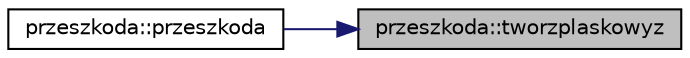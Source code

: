 digraph "przeszkoda::tworzplaskowyz"
{
 // LATEX_PDF_SIZE
  edge [fontname="Helvetica",fontsize="10",labelfontname="Helvetica",labelfontsize="10"];
  node [fontname="Helvetica",fontsize="10",shape=record];
  rankdir="RL";
  Node1 [label="przeszkoda::tworzplaskowyz",height=0.2,width=0.4,color="black", fillcolor="grey75", style="filled", fontcolor="black",tooltip="Metoda klasy przeszkoda. | | tworzy plaskowyrz | | Argumenty: | | nazwaplikuzapisu-nazwa pliku do kto..."];
  Node1 -> Node2 [dir="back",color="midnightblue",fontsize="10",style="solid",fontname="Helvetica"];
  Node2 [label="przeszkoda::przeszkoda",height=0.2,width=0.4,color="black", fillcolor="white", style="filled",URL="$classprzeszkoda.html#ac7d86da853c80705c4b5b9d9b0968f79",tooltip=" "];
}
